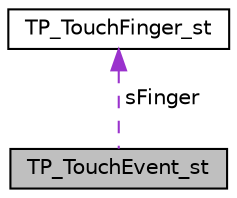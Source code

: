 digraph "TP_TouchEvent_st"
{
 // LATEX_PDF_SIZE
  edge [fontname="Helvetica",fontsize="10",labelfontname="Helvetica",labelfontsize="10"];
  node [fontname="Helvetica",fontsize="10",shape=record];
  Node1 [label="TP_TouchEvent_st",height=0.2,width=0.4,color="black", fillcolor="grey75", style="filled", fontcolor="black",tooltip=" "];
  Node2 -> Node1 [dir="back",color="darkorchid3",fontsize="10",style="dashed",label=" sFinger" ,fontname="Helvetica"];
  Node2 [label="TP_TouchFinger_st",height=0.2,width=0.4,color="black", fillcolor="white", style="filled",URL="$d1/d15/structTP__TouchFinger__st.html",tooltip=" "];
}
